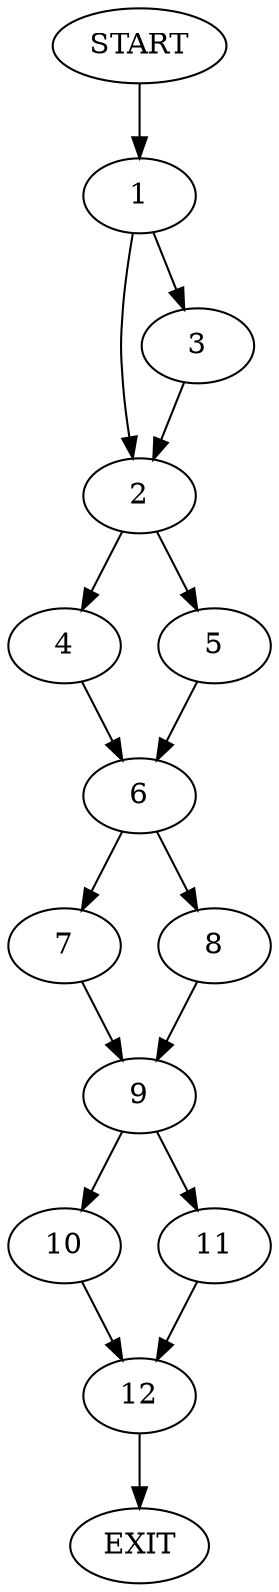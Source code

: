 digraph {
0 [label="START"]
13 [label="EXIT"]
0 -> 1
1 -> 2
1 -> 3
2 -> 4
2 -> 5
3 -> 2
4 -> 6
5 -> 6
6 -> 7
6 -> 8
8 -> 9
7 -> 9
9 -> 10
9 -> 11
11 -> 12
10 -> 12
12 -> 13
}
